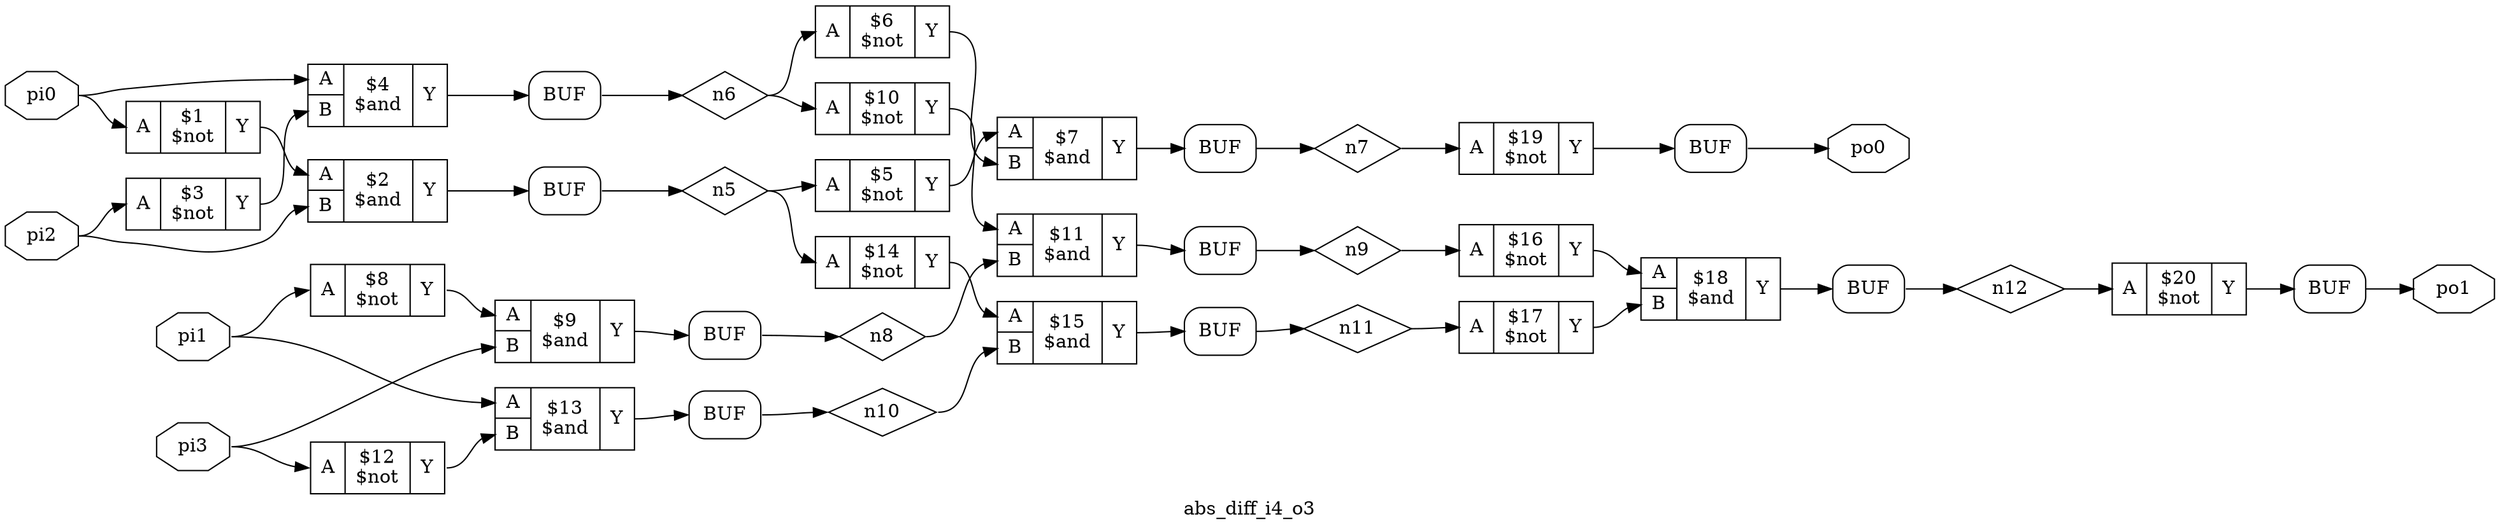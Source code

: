 digraph abs_diff_i4_o3 {
	graph [bb="0,0,1874,387",
		label=abs_diff_i4_o3,
		lheight=0.21,
		lp="936.99,11.5",
		lwidth=1.39,
		rankdir=LR,
		remincross=true
	];
	node [label="\N"];
	n21	[color=black,
		fontcolor=black,
		height=0.5,
		label=n12,
		pos="1510,177.5",
		shape=diamond,
		width=1.1234];
	c37	[height=0.54167,
		label="{{<p35> A}|$20\n$not|{<p36> Y}}",
		pos="1637,177.5",
		rects="1586.5,158.5,1612.5,196.5 1612.5,158.5,1661.5,196.5 1661.5,158.5,1687.5,196.5",
		shape=record,
		width=1.4028];
	n21:e -> c37:p35:w	[color=black,
		pos="e,1586.5,177.5 1550.5,177.5 1562.5,177.5 1567.7,177.5 1576.4,177.5"];
	n22	[color=black,
		fontcolor=black,
		height=0.5,
		label=n11,
		pos="1018.7,147.5",
		shape=diamond,
		width=1.1234];
	c41	[height=0.54167,
		label="{{<p35> A}|$17\n$not|{<p36> Y}}",
		pos="1145.6,148.5",
		rects="1095.1,129.5,1121.1,167.5 1121.1,129.5,1170.1,167.5 1170.1,129.5,1196.1,167.5",
		shape=record,
		width=1.4028];
	n22:e -> c41:p35:w	[color=black,
		pos="e,1095.1,148.5 1059.1,147.5 1071.1,147.5 1076.3,148.06 1085,148.34"];
	n23	[color=black,
		fontcolor=black,
		height=0.5,
		label=n10,
		pos="660.71,85.5",
		shape=diamond,
		width=1.1234];
	c43	[height=0.65278,
		label="{{<p35> A|<p39> B}|$15\n$and|{<p36> Y}}",
		pos="799.71,144.5",
		rects="747.21,144.5,774.21,167.5 747.21,121.5,774.21,144.5 774.21,121.5,826.21,167.5 826.21,121.5,852.21,167.5",
		shape=record,
		width=1.4583];
	n23:e -> c43:p39:w	[color=black,
		pos="e,747.21,132.5 701.71,85.5 726.7,85.5 720.87,120.21 737.19,129.97"];
	n24	[color=black,
		fontcolor=black,
		height=0.5,
		label=n9,
		pos="1018.7,205.5",
		shape=diamond,
		width=0.89363];
	c42	[height=0.54167,
		label="{{<p35> A}|$16\n$not|{<p36> Y}}",
		pos="1145.6,205.5",
		rects="1095.1,186.5,1121.1,224.5 1121.1,186.5,1170.1,224.5 1170.1,186.5,1196.1,224.5",
		shape=record,
		width=1.4028];
	n24:e -> c42:p35:w	[color=black,
		pos="e,1095.1,205.5 1051.7,205.5 1067,205.5 1073.2,205.5 1084.9,205.5"];
	n25	[color=black,
		fontcolor=black,
		height=0.5,
		label=n8,
		pos="660.71,140.5",
		shape=diamond,
		width=0.89363];
	c47	[height=0.65278,
		label="{{<p35> A|<p39> B}|$11\n$and|{<p36> Y}}",
		pos="799.71,209.5",
		rects="747.21,209.5,774.21,232.5 747.21,186.5,774.21,209.5 774.21,186.5,826.21,232.5 826.21,186.5,852.21,232.5",
		shape=record,
		width=1.4583];
	n25:e -> c47:p39:w	[color=black,
		pos="e,747.21,197.5 693.71,140.5 724.52,140.5 715.44,185.32 737.21,195.47"];
	n26	[color=black,
		fontcolor=black,
		height=0.5,
		label=n7,
		pos="1018.7,280.5",
		shape=diamond,
		width=0.89363];
	c38	[height=0.54167,
		label="{{<p35> A}|$19\n$not|{<p36> Y}}",
		pos="1145.6,280.5",
		rects="1095.1,261.5,1121.1,299.5 1121.1,261.5,1170.1,299.5 1170.1,261.5,1196.1,299.5",
		shape=record,
		width=1.4028];
	n26:e -> c38:p35:w	[color=black,
		pos="e,1095.1,280.5 1051.7,280.5 1067,280.5 1073.2,280.5 1084.9,280.5"];
	n27	[color=black,
		fontcolor=black,
		height=0.5,
		label=n6,
		pos="542.04,318.5",
		shape=diamond,
		width=0.89363];
	c48	[height=0.54167,
		label="{{<p35> A}|$10\n$not|{<p36> Y}}",
		pos="660.71,310.5",
		rects="610.21,291.5,636.21,329.5 636.21,291.5,685.21,329.5 685.21,291.5,711.21,329.5",
		shape=record,
		width=1.4028];
	n27:e -> c48:p35:w	[color=black,
		pos="e,610.21,310.5 574.21,318.5 586.63,318.5 591.49,313.91 600.25,311.68"];
	c52	[height=0.54167,
		label="{{<p35> A}|$6\n$not|{<p36> Y}}",
		pos="660.71,367.5",
		rects="610.21,348.5,636.21,386.5 636.21,348.5,685.21,386.5 685.21,348.5,711.21,386.5",
		shape=record,
		width=1.4028];
	n27:e -> c52:p35:w	[color=black,
		pos="e,610.21,367.5 574.21,318.5 597.01,318.5 587.73,353.38 600.5,364.28"];
	n28	[color=black,
		fontcolor=black,
		height=0.5,
		label=n5,
		pos="542.04,245.5",
		shape=diamond,
		width=0.89363];
	c44	[height=0.54167,
		label="{{<p35> A}|$14\n$not|{<p36> Y}}",
		pos="660.71,196.5",
		rects="610.21,177.5,636.21,215.5 636.21,177.5,685.21,215.5 685.21,177.5,711.21,215.5",
		shape=record,
		width=1.4028];
	n28:e -> c44:p35:w	[color=black,
		pos="e,610.21,196.5 574.21,245.5 597.01,245.5 587.73,210.62 600.5,199.72"];
	c53	[height=0.54167,
		label="{{<p35> A}|$5\n$not|{<p36> Y}}",
		pos="660.71,253.5",
		rects="610.21,234.5,636.21,272.5 636.21,234.5,685.21,272.5 685.21,234.5,711.21,272.5",
		shape=record,
		width=1.4028];
	n28:e -> c53:p35:w	[color=black,
		pos="e,610.21,253.5 574.21,245.5 586.63,245.5 591.49,250.09 600.25,252.32"];
	n29	[color=black,
		fontcolor=black,
		height=0.5,
		label=po1,
		pos="1843.7,177.5",
		shape=octagon,
		width=0.84028];
	n30	[color=black,
		fontcolor=black,
		height=0.5,
		label=po0,
		pos="1403.3,280.5",
		shape=octagon,
		width=0.84028];
	n31	[color=black,
		fontcolor=black,
		height=0.5,
		label=pi3,
		pos="141.37,64.5",
		shape=octagon,
		width=0.76212];
	c46	[height=0.54167,
		label="{{<p35> A}|$12\n$not|{<p36> Y}}",
		pos="280.37,42.5",
		rects="229.87,23.5,255.87,61.5 255.87,23.5,304.87,61.5 304.87,23.5,330.87,61.5",
		shape=record,
		width=1.4028];
	n31:e -> c46:p35:w	[color=black,
		pos="e,228.37,42.5 169.37,64.5 193.64,64.5 199.14,47.956 218.43,43.561"];
	c49	[height=0.65278,
		label="{{<p35> A|<p39> B}|$9\n$and|{<p36> Y}}",
		pos="421.37,142.5",
		rects="368.87,142.5,395.87,165.5 368.87,119.5,395.87,142.5 395.87,119.5,447.87,165.5 447.87,119.5,473.87,165.5",
		shape=record,
		width=1.4583];
	n31:e -> c49:p39:w	[color=black,
		pos="e,368.87,130.5 169.37,64.5 259.3,64.5 274.42,125.69 358.8,130.23"];
	n32	[color=black,
		fontcolor=black,
		height=0.5,
		label=pi2,
		pos="27.436,208.5",
		shape=octagon,
		width=0.76212];
	c55	[height=0.54167,
		label="{{<p35> A}|$3\n$not|{<p36> Y}}",
		pos="141.37,232.5",
		rects="90.872,213.5,116.87,251.5 116.87,213.5,165.87,251.5 165.87,213.5,191.87,251.5",
		shape=record,
		width=1.4028];
	n32:e -> c55:p35:w	[color=black,
		pos="e,90.872,232.5 54.872,208.5 70.046,208.5 71.715,223.44 81.192,229.75"];
	c56	[height=0.65278,
		label="{{<p35> A|<p39> B}|$2\n$and|{<p36> Y}}",
		pos="280.37,245.5",
		rects="227.87,245.5,254.87,268.5 227.87,222.5,254.87,245.5 254.87,222.5,306.87,268.5 306.87,222.5,332.87,268.5",
		shape=record,
		width=1.4583];
	n32:e -> c56:p39:w	[color=black,
		pos="e,227.87,233.5 54.872,208.5 70.971,208.5 74.799,205.39 90.872,204.5 135.69,202.02 149.54,189.57 191.87,204.5 207.31,209.95 207.96,\
225.13 217.98,231.07"];
	n33	[color=black,
		fontcolor=black,
		height=0.5,
		label=pi1,
		pos="141.37,134.5",
		shape=octagon,
		width=0.76212];
	c45	[height=0.65278,
		label="{{<p35> A|<p39> B}|$13\n$and|{<p36> Y}}",
		pos="421.37,77.5",
		rects="368.87,77.5,395.87,100.5 368.87,54.5,395.87,77.5 395.87,54.5,447.87,100.5 447.87,54.5,473.87,100.5",
		shape=record,
		width=1.4583];
	n33:e -> c45:p35:w	[color=black,
		pos="e,368.87,89.5 169.37,134.5 256.8,134.5 276.52,92.862 358.8,89.691"];
	c50	[height=0.54167,
		label="{{<p35> A}|$8\n$not|{<p36> Y}}",
		pos="280.37,176.5",
		rects="229.87,157.5,255.87,195.5 255.87,157.5,304.87,195.5 304.87,157.5,330.87,195.5",
		shape=record,
		width=1.4028];
	n33:e -> c50:p35:w	[color=black,
		pos="e,228.37,176.5 169.37,134.5 197.79,134.5 196.93,167.23 218.48,174.9"];
	n34	[color=black,
		fontcolor=black,
		height=0.5,
		label=pi0,
		pos="27.436,313.5",
		shape=octagon,
		width=0.76212];
	c54	[height=0.65278,
		label="{{<p35> A|<p39> B}|$4\n$and|{<p36> Y}}",
		pos="280.37,318.5",
		rects="227.87,318.5,254.87,341.5 227.87,295.5,254.87,318.5 254.87,295.5,306.87,341.5 306.87,295.5,332.87,341.5",
		shape=record,
		width=1.4583];
	n34:e -> c54:p35:w	[color=black,
		pos="e,227.87,330.5 54.872,313.5 71.026,313.5 74.821,316.68 90.872,318.5 148.05,324.97 164.82,329.89 217.58,330.45"];
	c57	[height=0.54167,
		label="{{<p35> A}|$1\n$not|{<p36> Y}}",
		pos="141.37,289.5",
		rects="90.872,270.5,116.87,308.5 116.87,270.5,165.87,308.5 165.87,270.5,191.87,308.5",
		shape=record,
		width=1.4028];
	n34:e -> c57:p35:w	[color=black,
		pos="e,90.872,289.5 54.872,313.5 70.046,313.5 71.715,298.56 81.192,292.25"];
	x9	[height=0.5,
		label=BUF,
		pos="1750.5,177.5",
		shape=box,
		style=rounded,
		width=0.75];
	c37:p36:e -> x9:w:w	[color=black,
		pos="e,1723.5,177.5 1687.5,177.5 1699.5,177.5 1704.7,177.5 1713.4,177.5"];
	x8	[height=0.5,
		label=BUF,
		pos="1284.6,280.5",
		shape=box,
		style=rounded,
		width=0.75];
	c38:p36:e -> x8:w:w	[color=black,
		pos="e,1256.6,280.5 1196.1,280.5 1219.3,280.5 1227.5,280.5 1246.6,280.5"];
	c40	[height=0.65278,
		label="{{<p35> A|<p39> B}|$18\n$and|{<p36> Y}}",
		pos="1284.6,177.5",
		rects="1232.1,177.5,1259.1,200.5 1232.1,154.5,1259.1,177.5 1259.1,154.5,1311.1,200.5 1311.1,154.5,1337.1,200.5",
		shape=record,
		width=1.4583];
	x7	[height=0.5,
		label=BUF,
		pos="1403.3,177.5",
		shape=box,
		style=rounded,
		width=0.75];
	c40:p36:e -> x7:w:w	[color=black,
		pos="e,1375.3,177.5 1337.1,177.5 1350.1,177.5 1355.7,177.5 1365.2,177.5"];
	c41:p36:e -> c40:p39:w	[color=black,
		pos="e,1232.1,165.5 1196.1,148.5 1209.8,148.5 1213.3,158.67 1222.3,163.28"];
	c42:p36:e -> c40:p35:w	[color=black,
		pos="e,1232.1,189.5 1196.1,205.5 1209.5,205.5 1213.2,196.12 1222.1,191.72"];
	x6	[height=0.5,
		label=BUF,
		pos="915.21,145.5",
		shape=box,
		style=rounded,
		width=0.75];
	c43:p36:e -> x6:w:w	[color=black,
		pos="e,888.21,145.5 852.21,144.5 864.22,144.5 869.46,145.06 878.09,145.34"];
	c44:p36:e -> c43:p35:w	[color=black,
		pos="e,747.21,156.5 711.21,196.5 731.02,196.5 726.31,169.07 737.69,159.64"];
	x5	[height=0.5,
		label=BUF,
		pos="542.04,82.5",
		shape=box,
		style=rounded,
		width=0.75];
	c45:p36:e -> x5:w:w	[color=black,
		pos="e,514.04,82.5 473.87,77.5 487.93,77.5 493.56,80.552 503.93,81.887"];
	c46:p36:e -> c45:p39:w	[color=black,
		pos="e,368.87,65.5 332.37,42.5 347.5,42.5 349.54,56.82 359.15,62.862"];
	x4	[height=0.5,
		label=BUF,
		pos="915.21,205.5",
		shape=box,
		style=rounded,
		width=0.75];
	c47:p36:e -> x4:w:w	[color=black,
		pos="e,888.21,205.5 852.21,209.5 864.29,209.5 869.44,207.25 878.06,206.12"];
	c48:p36:e -> c47:p35:w	[color=black,
		pos="e,747.21,221.5 711.21,310.5 749.72,310.5 713.3,238.03 737.17,223.88"];
	x3	[height=0.5,
		label=BUF,
		pos="542.04,141.5",
		shape=box,
		style=rounded,
		width=0.75];
	c49:p36:e -> x3:w:w	[color=black,
		pos="e,514.04,141.5 473.87,142.5 487.82,142.5 493.59,141.89 503.97,141.62"];
	c50:p36:e -> c49:p35:w	[color=black,
		pos="e,368.87,154.5 332.37,176.5 347.17,176.5 349.56,163.07 358.93,157.2"];
	c51	[height=0.65278,
		label="{{<p35> A|<p39> B}|$7\n$and|{<p36> Y}}",
		pos="799.71,280.5",
		rects="747.21,280.5,774.21,303.5 747.21,257.5,774.21,280.5 774.21,257.5,826.21,303.5 826.21,257.5,852.21,303.5",
		shape=record,
		width=1.4583];
	x2	[height=0.5,
		label=BUF,
		pos="915.21,280.5",
		shape=box,
		style=rounded,
		width=0.75];
	c51:p36:e -> x2:w:w	[color=black,
		pos="e,888.21,280.5 852.21,280.5 864.21,280.5 869.46,280.5 878.09,280.5"];
	c52:p36:e -> c51:p39:w	[color=black,
		pos="e,747.21,268.5 711.21,367.5 754.01,367.5 709.53,284.78 737.32,270.57"];
	c53:p36:e -> c51:p35:w	[color=black,
		pos="e,747.21,292.5 711.21,253.5 730.56,253.5 726.52,279.74 737.46,289.17"];
	x1	[height=0.5,
		label=BUF,
		pos="421.37,318.5",
		shape=box,
		style=rounded,
		width=0.75];
	c54:p36:e -> x1:w:w	[color=black,
		pos="e,393.37,318.5 332.87,318.5 356.09,318.5 364.27,318.5 383.37,318.5"];
	c55:p36:e -> c54:p39:w	[color=black,
		pos="e,227.87,306.5 191.87,232.5 224.3,232.5 198.77,290.68 218.07,303.87"];
	x0	[height=0.5,
		label=BUF,
		pos="421.37,245.5",
		shape=box,
		style=rounded,
		width=0.75];
	c56:p36:e -> x0:w:w	[color=black,
		pos="e,393.37,245.5 332.87,245.5 356.09,245.5 364.27,245.5 383.37,245.5"];
	c57:p36:e -> c56:p35:w	[color=black,
		pos="e,227.87,257.5 191.87,289.5 209.1,289.5 208.05,268.78 218.14,260.69"];
	x0:e:e -> n28:w	[color=black,
		pos="e,509.87,245.5 449.37,245.5 472.59,245.5 480.77,245.5 499.87,245.5"];
	x1:e:e -> n27:w	[color=black,
		pos="e,509.87,318.5 449.37,318.5 472.59,318.5 480.77,318.5 499.87,318.5"];
	x2:e:e -> n26:w	[color=black,
		pos="e,985.66,280.5 942.21,280.5 957.6,280.5 963.79,280.5 975.44,280.5"];
	x3:e:e -> n25:w	[color=black,
		pos="e,627.71,140.5 570.04,141.5 591.87,141.5 599.75,140.77 617.44,140.56"];
	x4:e:e -> n24:w	[color=black,
		pos="e,985.66,205.5 942.21,205.5 957.6,205.5 963.79,205.5 975.44,205.5"];
	x5:e:e -> n23:w	[color=black,
		pos="e,619.71,85.5 570.04,82.5 588.36,82.5 595.24,84.557 609.62,85.265"];
	x6:e:e -> n22:w	[color=black,
		pos="e,978.21,147.5 942.21,145.5 954.23,145.5 959.46,146.62 968.08,147.19"];
	x7:e:e -> n21:w	[color=black,
		pos="e,1469.6,177.5 1431.3,177.5 1444.4,177.5 1449.9,177.5 1459.4,177.5"];
	x8:e:e -> n30:w	[color=black,
		pos="e,1373.1,280.5 1312.6,280.5 1335.8,280.5 1344,280.5 1363.1,280.5"];
	x9:e:e -> n29:w	[color=black,
		pos="e,1813.5,177.5 1777.5,177.5 1789.5,177.5 1794.7,177.5 1803.4,177.5"];
}
